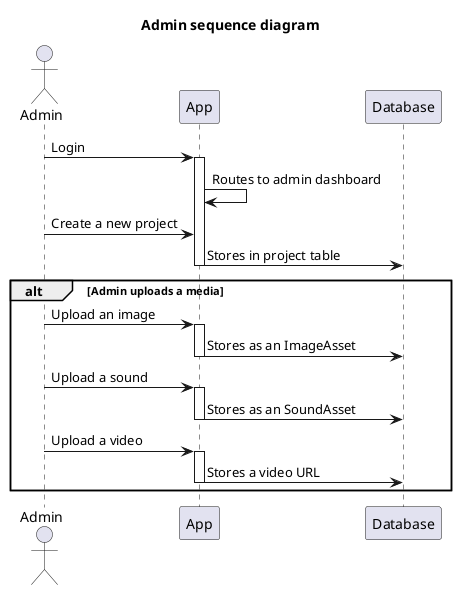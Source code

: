 @startuml

title Admin sequence diagram

actor "Admin" as A

participant "App" as AP
participant "Database" as DB

A -> AP : Login
activate AP
AP -> AP : Routes to admin dashboard
A -> AP : Create a new project
AP -> DB : Stores in project table
deactivate AP

alt Admin uploads a media

A -> AP : Upload an image
activate AP
AP -> DB : Stores as an ImageAsset
deactivate AP

A -> AP : Upload a sound
activate AP
AP -> DB : Stores as an SoundAsset
deactivate AP

A -> AP : Upload a video
activate AP
AP -> DB : Stores a video URL
deactivate AP

end

@enduml